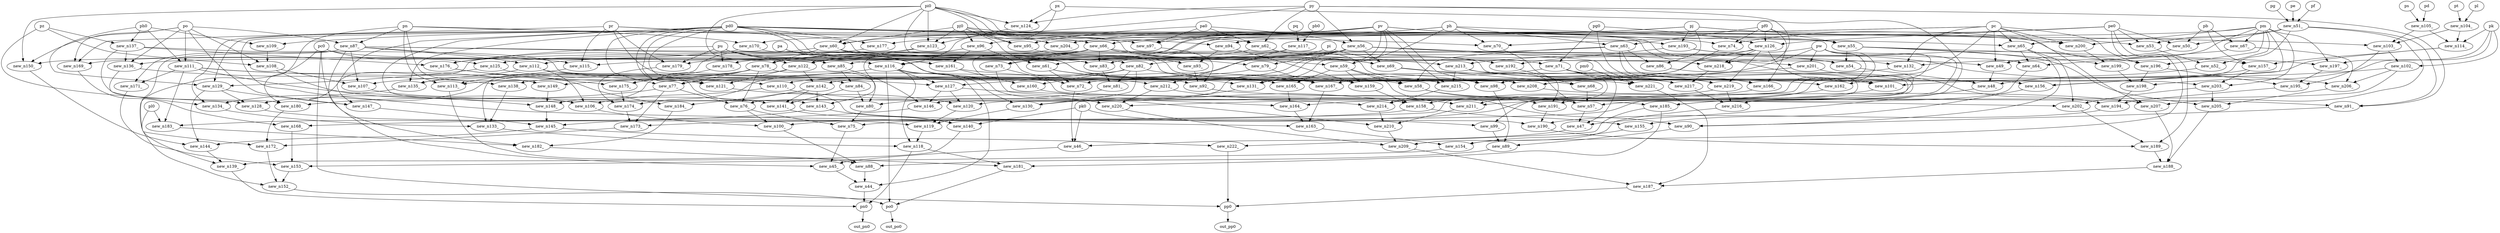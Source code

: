 digraph G {
    "new_n44_" -> "pn0";
    "new_n118_" -> "pn0";
    "new_n139_" -> "pn0";
    "new_n88_" -> "new_n44_";
    "new_n45_" -> "new_n44_";
    "new_n116_" -> "new_n44_";
    "new_n75_" -> "new_n45_";
    "new_n46_" -> "new_n45_";
    "new_n87_" -> "new_n45_";
    "new_n72_" -> "new_n46_";
    "new_n47_" -> "new_n46_";
    "pk0" -> "new_n46_";
    "new_n57_" -> "new_n47_";
    "new_n48_" -> "new_n47_";
    "new_n71_" -> "new_n47_";
    "new_n52_" -> "new_n48_";
    "new_n49_" -> "new_n48_";
    "new_n54_" -> "new_n48_";
    "new_n50_" -> "new_n49_";
    "pr" -> "new_n49_";
    "pc" -> "new_n49_";
    "pb" -> "new_n50_";
    "new_n51_" -> "new_n50_";
    "pe0" -> "new_n50_";
    "pe" -> "new_n51_";
    "pf" -> "new_n51_";
    "pg" -> "new_n51_";
    "new_n53_" -> "new_n52_";
    "pm" -> "new_n52_";
    "pd0" -> "new_n53_";
    "new_n51_" -> "new_n53_";
    "pe0" -> "new_n53_";
    "pv" -> "new_n54_";
    "new_n56_" -> "new_n54_";
    "new_n55_" -> "new_n54_";
    "pj0" -> "new_n55_";
    "pf0" -> "new_n55_";
    "ph" -> "new_n55_";
    "pa0" -> "new_n56_";
    "py" -> "new_n56_";
    "new_n64_" -> "new_n57_";
    "new_n58_" -> "new_n57_";
    "new_n68_" -> "new_n57_";
    "new_n61_" -> "new_n58_";
    "new_n59_" -> "new_n58_";
    "new_n63_" -> "new_n58_";
    "new_n60_" -> "new_n59_";
    "ph" -> "new_n59_";
    "pj0" -> "new_n60_";
    "py" -> "new_n60_";
    "pi0" -> "new_n60_";
    "pj0" -> "new_n61_";
    "new_n62_" -> "new_n61_";
    "pi0" -> "new_n62_";
    "pa0" -> "new_n62_";
    "py" -> "new_n62_";
    "pf0" -> "new_n63_";
    "ph" -> "new_n63_";
    "new_n66_" -> "new_n64_";
    "new_n67_" -> "new_n64_";
    "new_n65_" -> "new_n64_";
    "pd0" -> "new_n65_";
    "pc" -> "new_n65_";
    "new_n51_" -> "new_n65_";
    "pr" -> "new_n66_";
    "pm" -> "new_n66_";
    "pb" -> "new_n67_";
    "pm" -> "new_n67_";
    "new_n69_" -> "new_n68_";
    "new_n70_" -> "new_n68_";
    "new_n56_" -> "new_n69_";
    "new_n60_" -> "new_n69_";
    "new_n66_" -> "new_n69_";
    "pd0" -> "new_n70_";
    "pe0" -> "new_n70_";
    "ph" -> "new_n70_";
    "pg0" -> "new_n71_";
    "pi" -> "new_n71_";
    "new_n61_" -> "new_n72_";
    "new_n73_" -> "new_n72_";
    "new_n74_" -> "new_n72_";
    "new_n66_" -> "new_n73_";
    "pi" -> "new_n73_";
    "pd0" -> "new_n74_";
    "pe0" -> "new_n74_";
    "pf0" -> "new_n74_";
    "new_n86_" -> "new_n75_";
    "new_n76_" -> "new_n75_";
    "new_n80_" -> "new_n75_";
    "pv" -> "new_n76_";
    "new_n78_" -> "new_n76_";
    "new_n77_" -> "new_n76_";
    "pd0" -> "new_n77_";
    "new_n78_" -> "new_n77_";
    "new_n79_" -> "new_n77_";
    "new_n60_" -> "new_n78_";
    "new_n66_" -> "new_n78_";
    "new_n66_" -> "new_n79_";
    "new_n56_" -> "new_n79_";
    "new_n84_" -> "new_n80_";
    "new_n78_" -> "new_n80_";
    "new_n81_" -> "new_n80_";
    "new_n82_" -> "new_n81_";
    "new_n83_" -> "new_n81_";
    "new_n56_" -> "new_n82_";
    "pd0" -> "new_n82_";
    "new_n66_" -> "new_n83_";
    "pv" -> "new_n83_";
    "pa" -> "new_n83_";
    "new_n85_" -> "new_n84_";
    "pd0" -> "new_n84_";
    "pv" -> "new_n85_";
    "pu" -> "new_n85_";
    "pj" -> "new_n86_";
    "new_n63_" -> "new_n86_";
    "pn" -> "new_n87_";
    "po" -> "new_n87_";
    "new_n113_" -> "new_n88_";
    "new_n89_" -> "new_n88_";
    "new_n100_" -> "new_n88_";
    "new_n99_" -> "new_n89_";
    "new_n90_" -> "new_n89_";
    "new_n98_" -> "new_n89_";
    "new_n65_" -> "new_n90_";
    "new_n59_" -> "new_n90_";
    "new_n91_" -> "new_n90_";
    "new_n92_" -> "new_n91_";
    "py" -> "new_n91_";
    "new_n51_" -> "new_n91_";
    "new_n97_" -> "new_n92_";
    "new_n96_" -> "new_n92_";
    "new_n93_" -> "new_n92_";
    "new_n94_" -> "new_n93_";
    "new_n95_" -> "new_n93_";
    "pd0" -> "new_n94_";
    "pc" -> "new_n94_";
    "pi0" -> "new_n95_";
    "pa0" -> "new_n95_";
    "pj0" -> "new_n95_";
    "pj0" -> "new_n96_";
    "ph" -> "new_n96_";
    "pa0" -> "new_n97_";
    "pv" -> "new_n97_";
    "pd0" -> "new_n97_";
    "pv" -> "new_n98_";
    "new_n82_" -> "new_n98_";
    "pc" -> "new_n98_";
    "new_n71_" -> "new_n99_";
    "pk0" -> "new_n99_";
    "new_n101_" -> "new_n100_";
    "new_n76_" -> "new_n100_";
    "new_n106_" -> "new_n100_";
    "new_n87_" -> "new_n101_";
    "new_n102_" -> "new_n101_";
    "new_n63_" -> "new_n101_";
    "new_n103_" -> "new_n102_";
    "pk" -> "new_n102_";
    "new_n104_" -> "new_n103_";
    "new_n105_" -> "new_n103_";
    "pn" -> "new_n103_";
    "pt" -> "new_n104_";
    "pl" -> "new_n104_";
    "ps" -> "new_n105_";
    "pd" -> "new_n105_";
    "new_n112_" -> "new_n106_";
    "new_n110_" -> "new_n106_";
    "new_n107_" -> "new_n106_";
    "new_n87_" -> "new_n107_";
    "new_n108_" -> "new_n107_";
    "new_n78_" -> "new_n107_";
    "po" -> "new_n108_";
    "pz" -> "new_n108_";
    "new_n109_" -> "new_n108_";
    "pv" -> "new_n109_";
    "ph0" -> "new_n109_";
    "new_n56_" -> "new_n110_";
    "new_n111_" -> "new_n110_";
    "ph0" -> "new_n111_";
    "po" -> "new_n111_";
    "new_n87_" -> "new_n112_";
    "new_n66_" -> "new_n112_";
    "pn" -> "new_n113_";
    "new_n114_" -> "new_n113_";
    "new_n115_" -> "new_n113_";
    "new_n104_" -> "new_n114_";
    "new_n105_" -> "new_n114_";
    "pk" -> "new_n114_";
    "new_n87_" -> "new_n115_";
    "pr" -> "new_n115_";
    "pj" -> "new_n115_";
    "pc0" -> "new_n116_";
    "px" -> "new_n116_";
    "new_n117_" -> "new_n116_";
    "pq" -> "new_n117_";
    "pb0" -> "new_n117_";
    "new_n116_" -> "new_n118_";
    "new_n133_" -> "new_n118_";
    "new_n119_" -> "new_n118_";
    "new_n120_" -> "new_n119_";
    "new_n128_" -> "new_n119_";
    "new_n130_" -> "new_n119_";
    "new_n127_" -> "new_n120_";
    "new_n121_" -> "new_n120_";
    "pw" -> "new_n120_";
    "new_n122_" -> "new_n121_";
    "new_n125_" -> "new_n121_";
    "pd0" -> "new_n121_";
    "pi0" -> "new_n122_";
    "new_n56_" -> "new_n122_";
    "new_n123_" -> "new_n122_";
    "pj0" -> "new_n123_";
    "pi0" -> "new_n123_";
    "new_n124_" -> "new_n123_";
    "px" -> "new_n124_";
    "py" -> "new_n124_";
    "pi0" -> "new_n124_";
    "pc0" -> "new_n125_";
    "new_n126_" -> "new_n125_";
    "pe0" -> "new_n126_";
    "pf0" -> "new_n126_";
    "pg0" -> "new_n126_";
    "new_n82_" -> "new_n127_";
    "new_n112_" -> "new_n127_";
    "new_n116_" -> "new_n127_";
    "new_n122_" -> "new_n128_";
    "new_n129_" -> "new_n128_";
    "pz" -> "new_n128_";
    "pd0" -> "new_n129_";
    "new_n125_" -> "new_n129_";
    "ph0" -> "new_n129_";
    "new_n131_" -> "new_n130_";
    "new_n82_" -> "new_n130_";
    "new_n116_" -> "new_n130_";
    "pu" -> "new_n131_";
    "pv" -> "new_n131_";
    "new_n132_" -> "new_n131_";
    "new_n87_" -> "new_n132_";
    "pm" -> "new_n132_";
    "pc" -> "new_n132_";
    "new_n60_" -> "new_n133_";
    "new_n134_" -> "new_n133_";
    "new_n138_" -> "new_n133_";
    "pd0" -> "new_n134_";
    "new_n136_" -> "new_n134_";
    "new_n135_" -> "new_n134_";
    "new_n112_" -> "new_n135_";
    "pd0" -> "new_n135_";
    "pw" -> "new_n135_";
    "new_n66_" -> "new_n136_";
    "po" -> "new_n136_";
    "new_n137_" -> "new_n136_";
    "ph0" -> "new_n137_";
    "pz" -> "new_n137_";
    "new_n136_" -> "new_n138_";
    "new_n56_" -> "new_n138_";
    "pc0" -> "new_n139_";
    "new_n140_" -> "new_n139_";
    "new_n144_" -> "new_n139_";
    "pk0" -> "new_n140_";
    "new_n143_" -> "new_n140_";
    "new_n141_" -> "new_n140_";
    "new_n108_" -> "new_n141_";
    "new_n84_" -> "new_n141_";
    "new_n142_" -> "new_n141_";
    "new_n122_" -> "new_n142_";
    "new_n126_" -> "new_n142_";
    "new_n96_" -> "new_n143_";
    "pd0" -> "new_n143_";
    "new_n142_" -> "new_n143_";
    "new_n150_" -> "new_n144_";
    "new_n129_" -> "new_n144_";
    "new_n145_" -> "new_n144_";
    "new_n146_" -> "new_n145_";
    "new_n147_" -> "new_n145_";
    "new_n148_" -> "new_n145_";
    "pw" -> "new_n146_";
    "new_n85_" -> "new_n146_";
    "new_n127_" -> "new_n146_";
    "new_n123_" -> "new_n147_";
    "new_n129_" -> "new_n147_";
    "po" -> "new_n147_";
    "pd0" -> "new_n148_";
    "new_n78_" -> "new_n148_";
    "new_n149_" -> "new_n148_";
    "pn" -> "new_n149_";
    "new_n111_" -> "new_n149_";
    "new_n116_" -> "new_n149_";
    "pi0" -> "new_n150_";
    "new_n56_" -> "new_n150_";
    "po" -> "new_n150_";
    "new_n152_" -> "po0";
    "new_n116_" -> "po0";
    "new_n181_" -> "po0";
    "pl0" -> "new_n152_";
    "new_n153_" -> "new_n152_";
    "new_n172_" -> "new_n152_";
    "new_n171_" -> "new_n153_";
    "new_n154_" -> "new_n153_";
    "new_n168_" -> "new_n153_";
    "pe0" -> "new_n154_";
    "new_n163_" -> "new_n154_";
    "new_n155_" -> "new_n154_";
    "new_n156_" -> "new_n155_";
    "new_n158_" -> "new_n155_";
    "pr" -> "new_n156_";
    "new_n157_" -> "new_n156_";
    "pm" -> "new_n156_";
    "pj" -> "new_n157_";
    "new_n114_" -> "new_n157_";
    "pb" -> "new_n157_";
    "new_n160_" -> "new_n158_";
    "new_n159_" -> "new_n158_";
    "new_n162_" -> "new_n158_";
    "new_n61_" -> "new_n159_";
    "new_n59_" -> "new_n159_";
    "new_n94_" -> "new_n159_";
    "new_n82_" -> "new_n160_";
    "new_n161_" -> "new_n160_";
    "new_n96_" -> "new_n161_";
    "pu" -> "new_n161_";
    "pa" -> "new_n161_";
    "new_n71_" -> "new_n162_";
    "new_n51_" -> "new_n162_";
    "pd0" -> "new_n163_";
    "new_n164_" -> "new_n163_";
    "new_n167_" -> "new_n163_";
    "new_n73_" -> "new_n164_";
    "new_n165_" -> "new_n164_";
    "new_n166_" -> "new_n164_";
    "new_n59_" -> "new_n165_";
    "new_n61_" -> "new_n165_";
    "new_n69_" -> "new_n166_";
    "pg0" -> "new_n166_";
    "pf0" -> "new_n166_";
    "new_n71_" -> "new_n167_";
    "new_n161_" -> "new_n167_";
    "new_n79_" -> "new_n167_";
    "new_n158_" -> "new_n168_";
    "new_n169_" -> "new_n168_";
    "pr" -> "new_n169_";
    "po" -> "new_n169_";
    "new_n170_" -> "new_n169_";
    "pj" -> "new_n170_";
    "pn" -> "new_n170_";
    "new_n87_" -> "new_n171_";
    "new_n111_" -> "new_n171_";
    "new_n87_" -> "new_n172_";
    "new_n173_" -> "new_n172_";
    "new_n180_" -> "new_n172_";
    "new_n63_" -> "new_n173_";
    "new_n77_" -> "new_n173_";
    "new_n174_" -> "new_n173_";
    "new_n179_" -> "new_n174_";
    "new_n82_" -> "new_n174_";
    "new_n175_" -> "new_n174_";
    "new_n178_" -> "new_n175_";
    "new_n176_" -> "new_n175_";
    "new_n78_" -> "new_n175_";
    "pu" -> "new_n176_";
    "new_n137_" -> "new_n176_";
    "new_n177_" -> "new_n176_";
    "pd0" -> "new_n177_";
    "pv" -> "new_n177_";
    "new_n63_" -> "new_n178_";
    "pu" -> "new_n178_";
    "pr" -> "new_n179_";
    "pu" -> "new_n179_";
    "pc" -> "new_n179_";
    "new_n77_" -> "new_n180_";
    "pn" -> "new_n180_";
    "new_n137_" -> "new_n180_";
    "new_n182_" -> "new_n181_";
    "new_n185_" -> "new_n181_";
    "new_n118_" -> "new_n181_";
    "new_n184_" -> "new_n182_";
    "new_n183_" -> "new_n182_";
    "pc0" -> "new_n182_";
    "new_n111_" -> "new_n183_";
    "new_n143_" -> "new_n183_";
    "pl0" -> "new_n183_";
    "new_n176_" -> "new_n184_";
    "new_n142_" -> "new_n184_";
    "pw" -> "new_n185_";
    "pv" -> "new_n185_";
    "new_n127_" -> "new_n185_";
    "new_n187_" -> "pp0";
    "pc0" -> "pp0";
    "new_n222_" -> "pp0";
    "new_n221_" -> "new_n187_";
    "new_n188_" -> "new_n187_";
    "new_n209_" -> "new_n187_";
    "new_n207_" -> "new_n188_";
    "new_n205_" -> "new_n188_";
    "new_n189_" -> "new_n188_";
    "pe0" -> "new_n189_";
    "new_n190_" -> "new_n189_";
    "new_n202_" -> "new_n189_";
    "pd0" -> "new_n190_";
    "new_n191_" -> "new_n190_";
    "new_n194_" -> "new_n190_";
    "new_n192_" -> "new_n191_";
    "new_n102_" -> "new_n191_";
    "new_n58_" -> "new_n191_";
    "new_n62_" -> "new_n192_";
    "new_n193_" -> "new_n192_";
    "pj0" -> "new_n193_";
    "pj" -> "new_n193_";
    "new_n198_" -> "new_n194_";
    "new_n195_" -> "new_n194_";
    "new_n201_" -> "new_n194_";
    "new_n197_" -> "new_n195_";
    "new_n196_" -> "new_n195_";
    "new_n103_" -> "new_n195_";
    "pm" -> "new_n196_";
    "pc" -> "new_n196_";
    "new_n193_" -> "new_n196_";
    "new_n55_" -> "new_n197_";
    "pk" -> "new_n197_";
    "pm" -> "new_n197_";
    "pk" -> "new_n198_";
    "new_n196_" -> "new_n198_";
    "new_n199_" -> "new_n198_";
    "new_n200_" -> "new_n199_";
    "new_n55_" -> "new_n199_";
    "pm" -> "new_n200_";
    "pj" -> "new_n200_";
    "pc" -> "new_n200_";
    "pw" -> "new_n201_";
    "new_n56_" -> "new_n201_";
    "new_n203_" -> "new_n202_";
    "new_n65_" -> "new_n202_";
    "new_n204_" -> "new_n202_";
    "new_n170_" -> "new_n203_";
    "new_n157_" -> "new_n203_";
    "pm" -> "new_n203_";
    "pi0" -> "new_n204_";
    "ph" -> "new_n204_";
    "pj0" -> "new_n204_";
    "new_n55_" -> "new_n205_";
    "new_n203_" -> "new_n205_";
    "new_n206_" -> "new_n205_";
    "new_n102_" -> "new_n206_";
    "new_n67_" -> "new_n206_";
    "new_n193_" -> "new_n206_";
    "new_n208_" -> "new_n207_";
    "pc" -> "new_n207_";
    "new_n51_" -> "new_n207_";
    "pd0" -> "new_n208_";
    "new_n62_" -> "new_n208_";
    "new_n201_" -> "new_n208_";
    "new_n210_" -> "new_n209_";
    "new_n216_" -> "new_n209_";
    "new_n220_" -> "new_n209_";
    "new_n214_" -> "new_n210_";
    "new_n211_" -> "new_n210_";
    "new_n60_" -> "new_n210_";
    "new_n212_" -> "new_n211_";
    "new_n126_" -> "new_n211_";
    "new_n213_" -> "new_n211_";
    "new_n112_" -> "new_n212_";
    "new_n117_" -> "new_n212_";
    "pw" -> "new_n213_";
    "pd0" -> "new_n213_";
    "pw" -> "new_n214_";
    "new_n111_" -> "new_n214_";
    "new_n215_" -> "new_n214_";
    "pv" -> "new_n215_";
    "pu" -> "new_n215_";
    "new_n213_" -> "new_n215_";
    "new_n219_" -> "new_n216_";
    "new_n217_" -> "new_n216_";
    "px" -> "new_n216_";
    "new_n218_" -> "new_n217_";
    "new_n60_" -> "new_n217_";
    "new_n213_" -> "new_n217_";
    "py" -> "new_n218_";
    "pi0" -> "new_n218_";
    "new_n126_" -> "new_n218_";
    "new_n213_" -> "new_n219_";
    "new_n126_" -> "new_n219_";
    "new_n56_" -> "new_n219_";
    "new_n219_" -> "new_n220_";
    "new_n212_" -> "new_n220_";
    "new_n110_" -> "new_n220_";
    "new_n71_" -> "new_n221_";
    "new_n137_" -> "new_n221_";
    "pm0" -> "new_n221_";
    "new_n185_" -> "new_n222_";
    "new_n145_" -> "new_n222_";
    "pn0" -> "out_pn0";
    "po0" -> "out_po0";
    "pp0" -> "out_pp0";
}
